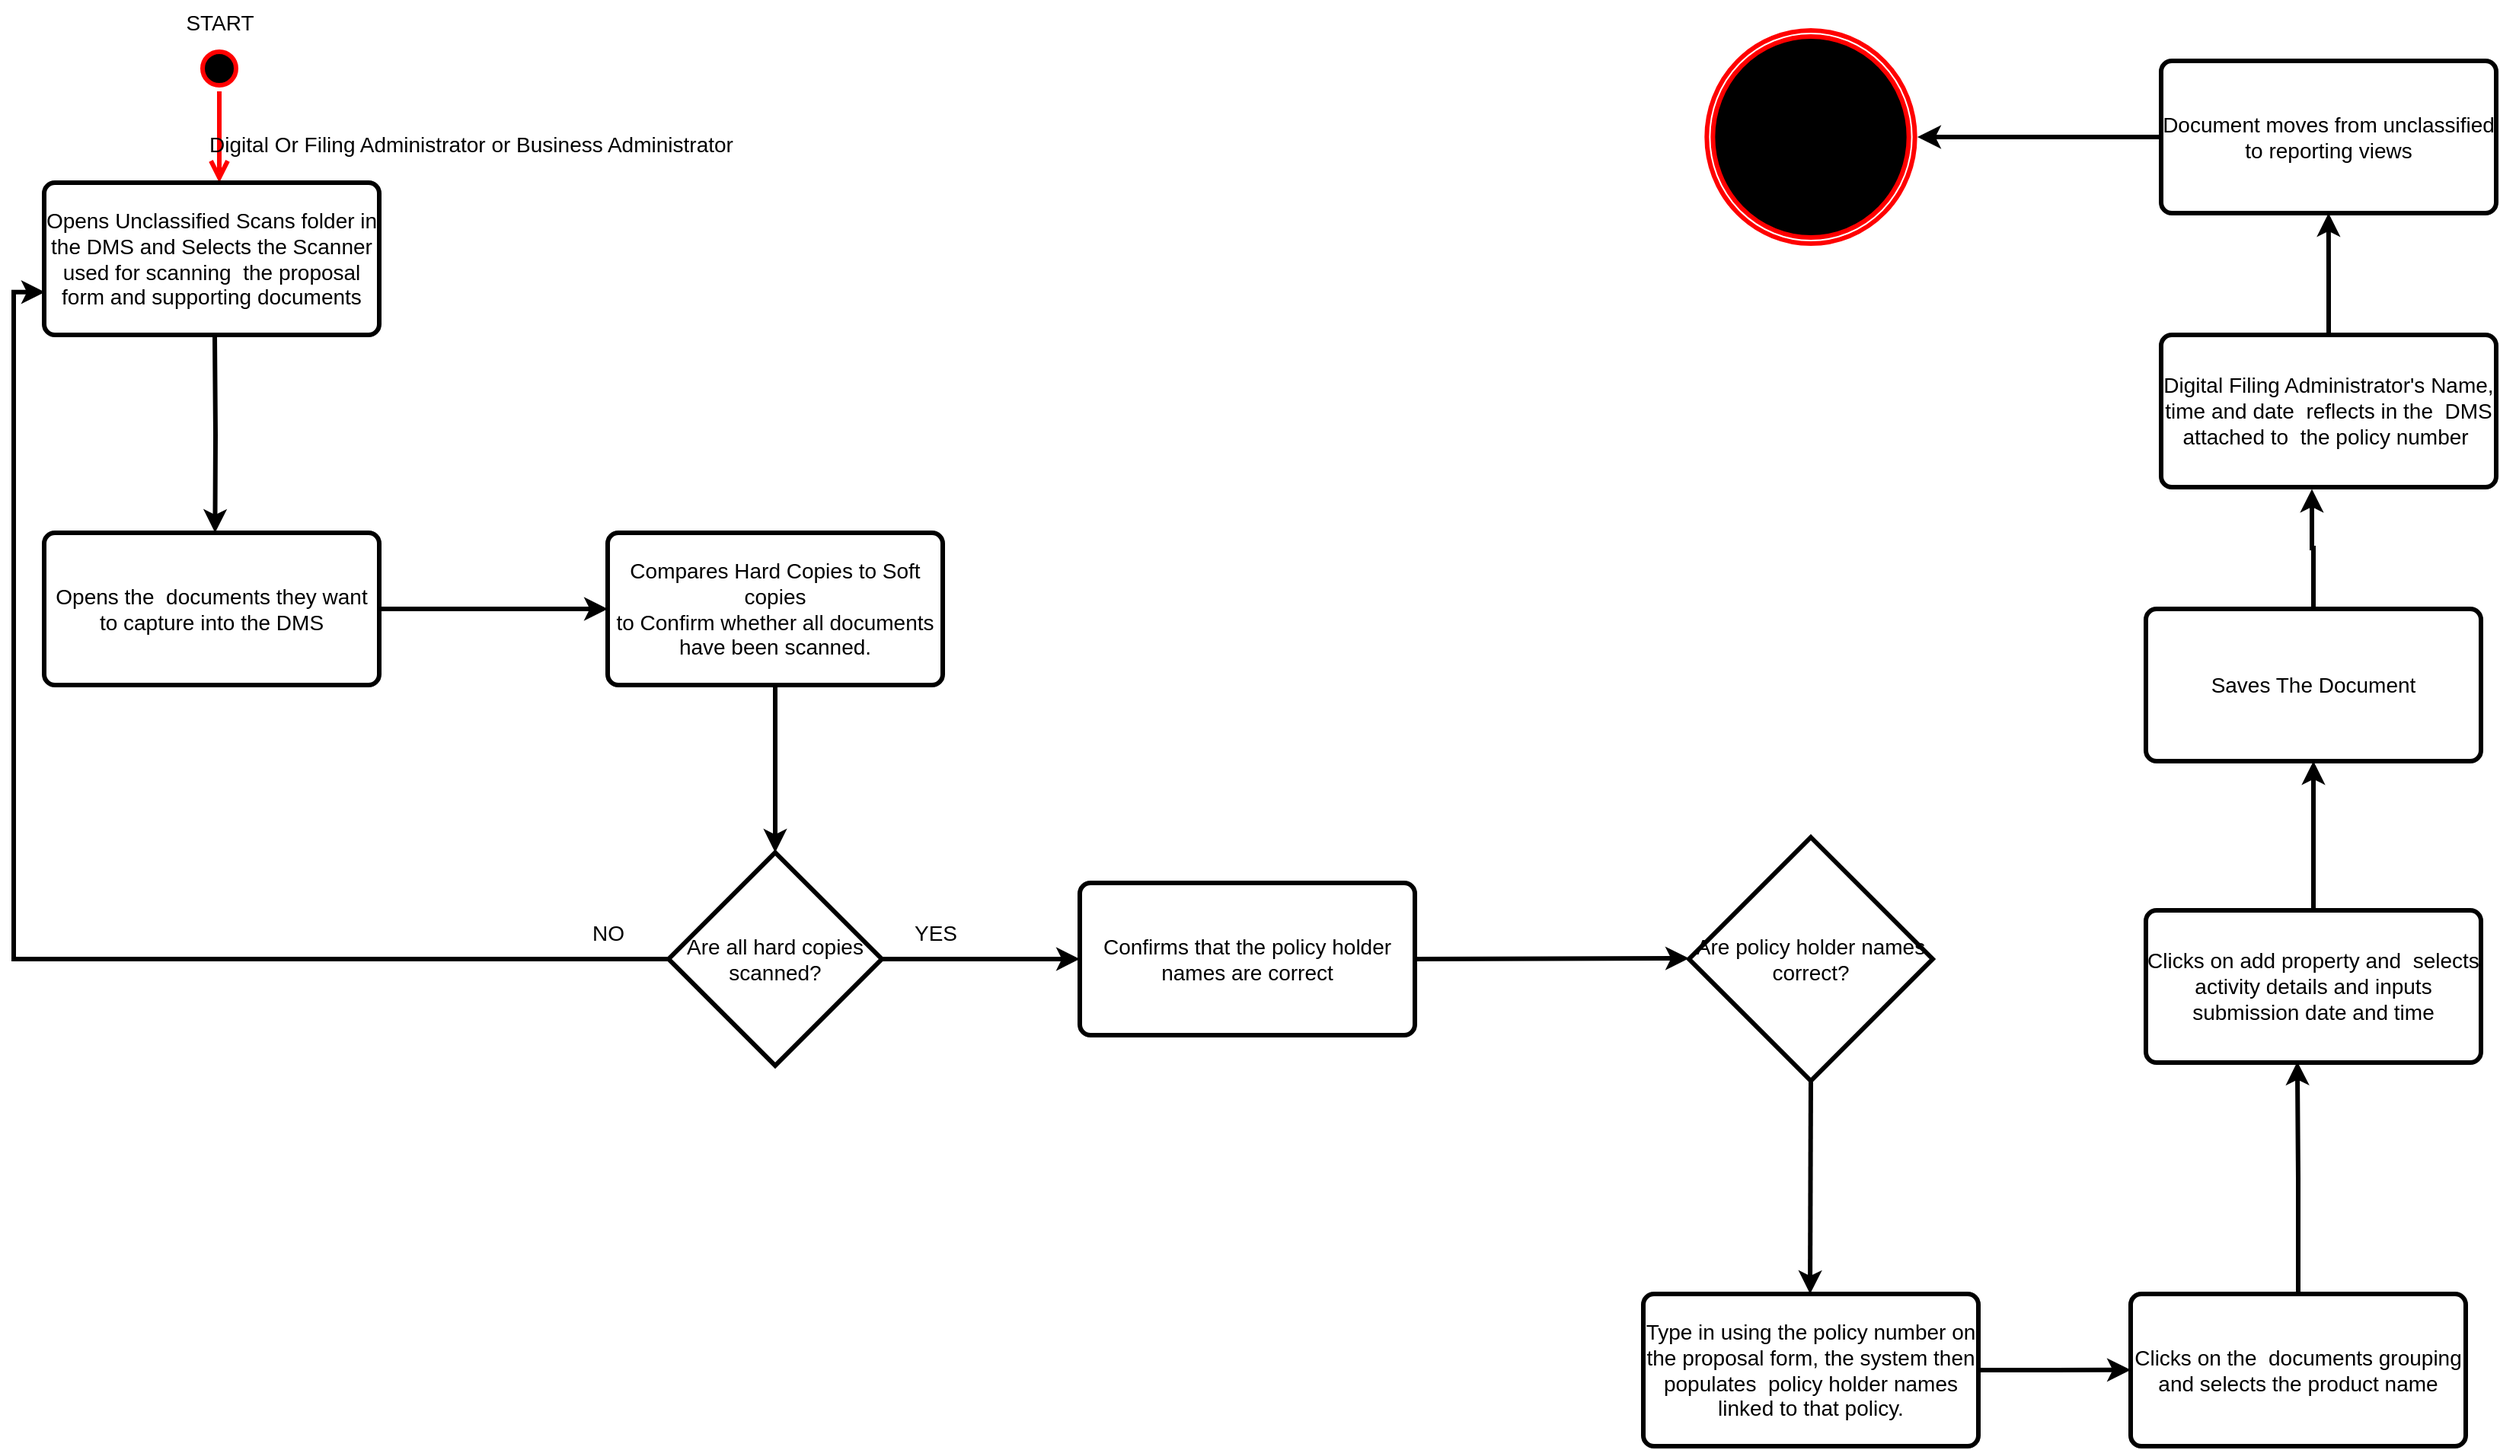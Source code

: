 <mxfile version="24.7.12">
  <diagram name="Page-1" id="as_nq-n-DWCYD5p-W_CB">
    <mxGraphModel dx="2868" dy="1476" grid="1" gridSize="10" guides="1" tooltips="1" connect="1" arrows="1" fold="1" page="1" pageScale="1" pageWidth="3300" pageHeight="4681" math="0" shadow="0">
      <root>
        <mxCell id="0" />
        <mxCell id="1" parent="0" />
        <mxCell id="Ow2IpyKAjDjnXuldgJKP-1" value="" style="ellipse;html=1;shape=startState;fillColor=#000000;strokeColor=#ff0000;strokeWidth=3;fontSize=14;" parent="1" vertex="1">
          <mxGeometry x="970" y="250" width="30" height="30" as="geometry" />
        </mxCell>
        <mxCell id="Ow2IpyKAjDjnXuldgJKP-2" value="" style="edgeStyle=orthogonalEdgeStyle;html=1;verticalAlign=bottom;endArrow=open;endSize=8;strokeColor=#ff0000;rounded=0;strokeWidth=3;fontSize=14;" parent="1" source="Ow2IpyKAjDjnXuldgJKP-1" edge="1">
          <mxGeometry relative="1" as="geometry">
            <mxPoint x="985" y="340" as="targetPoint" />
          </mxGeometry>
        </mxCell>
        <mxCell id="Ow2IpyKAjDjnXuldgJKP-3" value="START" style="text;html=1;align=center;verticalAlign=middle;resizable=0;points=[];autosize=1;strokeColor=none;fillColor=none;strokeWidth=3;fontSize=14;" parent="1" vertex="1">
          <mxGeometry x="950" y="220" width="70" height="30" as="geometry" />
        </mxCell>
        <mxCell id="Ow2IpyKAjDjnXuldgJKP-6" style="edgeStyle=orthogonalEdgeStyle;rounded=0;orthogonalLoop=1;jettySize=auto;html=1;exitX=0.5;exitY=1;exitDx=0;exitDy=0;strokeWidth=3;fontSize=14;" parent="1" edge="1">
          <mxGeometry relative="1" as="geometry">
            <mxPoint x="982.2" y="570" as="targetPoint" />
            <mxPoint x="982" y="440" as="sourcePoint" />
          </mxGeometry>
        </mxCell>
        <mxCell id="Ow2IpyKAjDjnXuldgJKP-4" value="Opens Unclassified Scans folder in the DMS and Selects the Scanner used for scanning&amp;nbsp; the proposal form and supporting documents" style="rounded=1;whiteSpace=wrap;html=1;absoluteArcSize=1;arcSize=14;strokeWidth=3;fontSize=14;" parent="1" vertex="1">
          <mxGeometry x="870" y="340" width="220" height="100" as="geometry" />
        </mxCell>
        <mxCell id="Ow2IpyKAjDjnXuldgJKP-5" value="Digital Or Filing Administrator or Business Administrator" style="text;html=1;align=center;verticalAlign=middle;resizable=0;points=[];autosize=1;strokeColor=none;fillColor=none;strokeWidth=3;fontSize=14;" parent="1" vertex="1">
          <mxGeometry x="965" y="300" width="370" height="30" as="geometry" />
        </mxCell>
        <mxCell id="Ow2IpyKAjDjnXuldgJKP-9" style="edgeStyle=orthogonalEdgeStyle;rounded=0;orthogonalLoop=1;jettySize=auto;html=1;exitX=1;exitY=0.5;exitDx=0;exitDy=0;entryX=0;entryY=0.5;entryDx=0;entryDy=0;strokeWidth=3;fontSize=14;" parent="1" source="Ow2IpyKAjDjnXuldgJKP-7" target="Ow2IpyKAjDjnXuldgJKP-8" edge="1">
          <mxGeometry relative="1" as="geometry" />
        </mxCell>
        <mxCell id="Ow2IpyKAjDjnXuldgJKP-7" value="Opens the&amp;nbsp; documents they want to capture into the DMS" style="rounded=1;whiteSpace=wrap;html=1;absoluteArcSize=1;arcSize=14;strokeWidth=3;fontSize=14;" parent="1" vertex="1">
          <mxGeometry x="870" y="570" width="220" height="100" as="geometry" />
        </mxCell>
        <mxCell id="Y2sg9jXa33ZKw9xSLEN6-1" style="edgeStyle=orthogonalEdgeStyle;rounded=0;orthogonalLoop=1;jettySize=auto;html=1;exitX=0.5;exitY=1;exitDx=0;exitDy=0;strokeWidth=3;fontSize=14;" edge="1" parent="1" source="Ow2IpyKAjDjnXuldgJKP-8">
          <mxGeometry relative="1" as="geometry">
            <mxPoint x="1350" y="780" as="targetPoint" />
          </mxGeometry>
        </mxCell>
        <mxCell id="Ow2IpyKAjDjnXuldgJKP-8" value="Compares Hard Copies to Soft copies&lt;br style=&quot;font-size: 14px;&quot;&gt;to Confirm whether all documents have been scanned." style="rounded=1;whiteSpace=wrap;html=1;absoluteArcSize=1;arcSize=14;strokeWidth=3;fontSize=14;" parent="1" vertex="1">
          <mxGeometry x="1240" y="570" width="220" height="100" as="geometry" />
        </mxCell>
        <mxCell id="Y2sg9jXa33ZKw9xSLEN6-5" style="edgeStyle=orthogonalEdgeStyle;rounded=0;orthogonalLoop=1;jettySize=auto;html=1;exitX=1;exitY=0.5;exitDx=0;exitDy=0;exitPerimeter=0;strokeWidth=3;fontSize=14;" edge="1" parent="1" source="Y2sg9jXa33ZKw9xSLEN6-2">
          <mxGeometry relative="1" as="geometry">
            <mxPoint x="1550" y="849.952" as="targetPoint" />
          </mxGeometry>
        </mxCell>
        <mxCell id="Y2sg9jXa33ZKw9xSLEN6-2" value="Are all hard copies&lt;br style=&quot;font-size: 14px;&quot;&gt;scanned?" style="strokeWidth=3;html=1;shape=mxgraph.flowchart.decision;whiteSpace=wrap;fontSize=14;" vertex="1" parent="1">
          <mxGeometry x="1280" y="780" width="140" height="140" as="geometry" />
        </mxCell>
        <mxCell id="Y2sg9jXa33ZKw9xSLEN6-3" style="edgeStyle=orthogonalEdgeStyle;rounded=0;orthogonalLoop=1;jettySize=auto;html=1;exitX=0;exitY=0.5;exitDx=0;exitDy=0;exitPerimeter=0;entryX=0.002;entryY=0.719;entryDx=0;entryDy=0;entryPerimeter=0;strokeWidth=3;fontSize=14;" edge="1" parent="1" source="Y2sg9jXa33ZKw9xSLEN6-2" target="Ow2IpyKAjDjnXuldgJKP-4">
          <mxGeometry relative="1" as="geometry" />
        </mxCell>
        <mxCell id="Y2sg9jXa33ZKw9xSLEN6-4" value="NO" style="text;html=1;align=center;verticalAlign=middle;resizable=0;points=[];autosize=1;strokeColor=none;fillColor=none;strokeWidth=3;fontSize=14;" vertex="1" parent="1">
          <mxGeometry x="1220" y="818" width="40" height="30" as="geometry" />
        </mxCell>
        <mxCell id="Y2sg9jXa33ZKw9xSLEN6-6" value="YES" style="text;html=1;align=center;verticalAlign=middle;resizable=0;points=[];autosize=1;strokeColor=none;fillColor=none;strokeWidth=3;fontSize=14;" vertex="1" parent="1">
          <mxGeometry x="1430" y="818" width="50" height="30" as="geometry" />
        </mxCell>
        <mxCell id="Y2sg9jXa33ZKw9xSLEN6-8" style="edgeStyle=orthogonalEdgeStyle;rounded=0;orthogonalLoop=1;jettySize=auto;html=1;exitX=1;exitY=0.5;exitDx=0;exitDy=0;strokeWidth=3;fontSize=14;" edge="1" parent="1" source="Y2sg9jXa33ZKw9xSLEN6-7">
          <mxGeometry relative="1" as="geometry">
            <mxPoint x="1950" y="849.5" as="targetPoint" />
          </mxGeometry>
        </mxCell>
        <mxCell id="Y2sg9jXa33ZKw9xSLEN6-7" value="Confirms that the policy holder names are correct" style="rounded=1;whiteSpace=wrap;html=1;absoluteArcSize=1;arcSize=14;strokeWidth=3;fontSize=14;" vertex="1" parent="1">
          <mxGeometry x="1550" y="800" width="220" height="100" as="geometry" />
        </mxCell>
        <mxCell id="Y2sg9jXa33ZKw9xSLEN6-10" style="edgeStyle=orthogonalEdgeStyle;rounded=0;orthogonalLoop=1;jettySize=auto;html=1;exitX=0.5;exitY=1;exitDx=0;exitDy=0;exitPerimeter=0;strokeWidth=3;fontSize=14;" edge="1" parent="1" source="Y2sg9jXa33ZKw9xSLEN6-9">
          <mxGeometry relative="1" as="geometry">
            <mxPoint x="2029.5" y="1070" as="targetPoint" />
          </mxGeometry>
        </mxCell>
        <mxCell id="Y2sg9jXa33ZKw9xSLEN6-9" value="Are policy holder names&lt;br style=&quot;font-size: 14px;&quot;&gt;correct?" style="strokeWidth=3;html=1;shape=mxgraph.flowchart.decision;whiteSpace=wrap;fontSize=14;" vertex="1" parent="1">
          <mxGeometry x="1950" y="770" width="160" height="160" as="geometry" />
        </mxCell>
        <mxCell id="Y2sg9jXa33ZKw9xSLEN6-12" style="edgeStyle=orthogonalEdgeStyle;rounded=0;orthogonalLoop=1;jettySize=auto;html=1;exitX=1;exitY=0.5;exitDx=0;exitDy=0;strokeWidth=3;fontSize=14;" edge="1" parent="1" source="Y2sg9jXa33ZKw9xSLEN6-11">
          <mxGeometry relative="1" as="geometry">
            <mxPoint x="2240" y="1119.913" as="targetPoint" />
          </mxGeometry>
        </mxCell>
        <mxCell id="Y2sg9jXa33ZKw9xSLEN6-11" value="Type in using the policy number on the proposal form, the system then populates&amp;nbsp; policy holder names linked to that policy." style="rounded=1;whiteSpace=wrap;html=1;absoluteArcSize=1;arcSize=14;strokeWidth=3;fontSize=14;" vertex="1" parent="1">
          <mxGeometry x="1920" y="1070" width="220" height="100" as="geometry" />
        </mxCell>
        <mxCell id="Y2sg9jXa33ZKw9xSLEN6-13" value="Clicks on the&amp;nbsp; documents grouping and selects the product name" style="rounded=1;whiteSpace=wrap;html=1;absoluteArcSize=1;arcSize=14;strokeWidth=3;fontSize=14;" vertex="1" parent="1">
          <mxGeometry x="2240" y="1070" width="220" height="100" as="geometry" />
        </mxCell>
        <mxCell id="Y2sg9jXa33ZKw9xSLEN6-17" style="edgeStyle=orthogonalEdgeStyle;rounded=0;orthogonalLoop=1;jettySize=auto;html=1;exitX=0.5;exitY=0;exitDx=0;exitDy=0;strokeWidth=3;fontSize=14;" edge="1" parent="1" source="Y2sg9jXa33ZKw9xSLEN6-14" target="Y2sg9jXa33ZKw9xSLEN6-16">
          <mxGeometry relative="1" as="geometry" />
        </mxCell>
        <mxCell id="Y2sg9jXa33ZKw9xSLEN6-14" value="Clicks on add property and&amp;nbsp; selects activity details and inputs submission date and time" style="rounded=1;whiteSpace=wrap;html=1;absoluteArcSize=1;arcSize=14;strokeWidth=3;fontSize=14;" vertex="1" parent="1">
          <mxGeometry x="2250" y="818" width="220" height="100" as="geometry" />
        </mxCell>
        <mxCell id="Y2sg9jXa33ZKw9xSLEN6-15" style="edgeStyle=orthogonalEdgeStyle;rounded=0;orthogonalLoop=1;jettySize=auto;html=1;entryX=0.452;entryY=0.994;entryDx=0;entryDy=0;entryPerimeter=0;strokeWidth=3;fontSize=14;" edge="1" parent="1" source="Y2sg9jXa33ZKw9xSLEN6-13" target="Y2sg9jXa33ZKw9xSLEN6-14">
          <mxGeometry relative="1" as="geometry" />
        </mxCell>
        <mxCell id="Y2sg9jXa33ZKw9xSLEN6-16" value="Saves The Document" style="rounded=1;whiteSpace=wrap;html=1;absoluteArcSize=1;arcSize=14;strokeWidth=3;fontSize=14;" vertex="1" parent="1">
          <mxGeometry x="2250" y="620" width="220" height="100" as="geometry" />
        </mxCell>
        <mxCell id="Y2sg9jXa33ZKw9xSLEN6-21" style="edgeStyle=orthogonalEdgeStyle;rounded=0;orthogonalLoop=1;jettySize=auto;html=1;exitX=0.5;exitY=0;exitDx=0;exitDy=0;strokeWidth=3;fontSize=14;" edge="1" parent="1" source="Y2sg9jXa33ZKw9xSLEN6-18">
          <mxGeometry relative="1" as="geometry">
            <mxPoint x="2369.917" y="360" as="targetPoint" />
          </mxGeometry>
        </mxCell>
        <mxCell id="Y2sg9jXa33ZKw9xSLEN6-18" value="Digital Filing Administrator&#39;s Name, time and date&amp;nbsp; reflects in the&amp;nbsp; DMS attached to&amp;nbsp; the policy number&amp;nbsp;" style="rounded=1;whiteSpace=wrap;html=1;absoluteArcSize=1;arcSize=14;strokeWidth=3;fontSize=14;" vertex="1" parent="1">
          <mxGeometry x="2260" y="440" width="220" height="100" as="geometry" />
        </mxCell>
        <mxCell id="Y2sg9jXa33ZKw9xSLEN6-20" style="edgeStyle=orthogonalEdgeStyle;rounded=0;orthogonalLoop=1;jettySize=auto;html=1;exitX=0.5;exitY=0;exitDx=0;exitDy=0;entryX=0.45;entryY=1.012;entryDx=0;entryDy=0;entryPerimeter=0;strokeWidth=3;fontSize=14;" edge="1" parent="1" source="Y2sg9jXa33ZKw9xSLEN6-16" target="Y2sg9jXa33ZKw9xSLEN6-18">
          <mxGeometry relative="1" as="geometry" />
        </mxCell>
        <mxCell id="Y2sg9jXa33ZKw9xSLEN6-23" style="edgeStyle=orthogonalEdgeStyle;rounded=0;orthogonalLoop=1;jettySize=auto;html=1;exitX=0;exitY=0.5;exitDx=0;exitDy=0;strokeWidth=3;fontSize=14;" edge="1" parent="1" source="Y2sg9jXa33ZKw9xSLEN6-22">
          <mxGeometry relative="1" as="geometry">
            <mxPoint x="2100" y="310" as="targetPoint" />
          </mxGeometry>
        </mxCell>
        <mxCell id="Y2sg9jXa33ZKw9xSLEN6-22" value="Document moves from unclassified to reporting views" style="rounded=1;whiteSpace=wrap;html=1;absoluteArcSize=1;arcSize=14;strokeWidth=3;fontSize=14;" vertex="1" parent="1">
          <mxGeometry x="2260" y="260" width="220" height="100" as="geometry" />
        </mxCell>
        <mxCell id="Y2sg9jXa33ZKw9xSLEN6-24" value="" style="ellipse;html=1;shape=endState;fillColor=#000000;strokeColor=#ff0000;strokeWidth=3;fontSize=14;" vertex="1" parent="1">
          <mxGeometry x="1961.67" y="240" width="136.67" height="140" as="geometry" />
        </mxCell>
      </root>
    </mxGraphModel>
  </diagram>
</mxfile>
